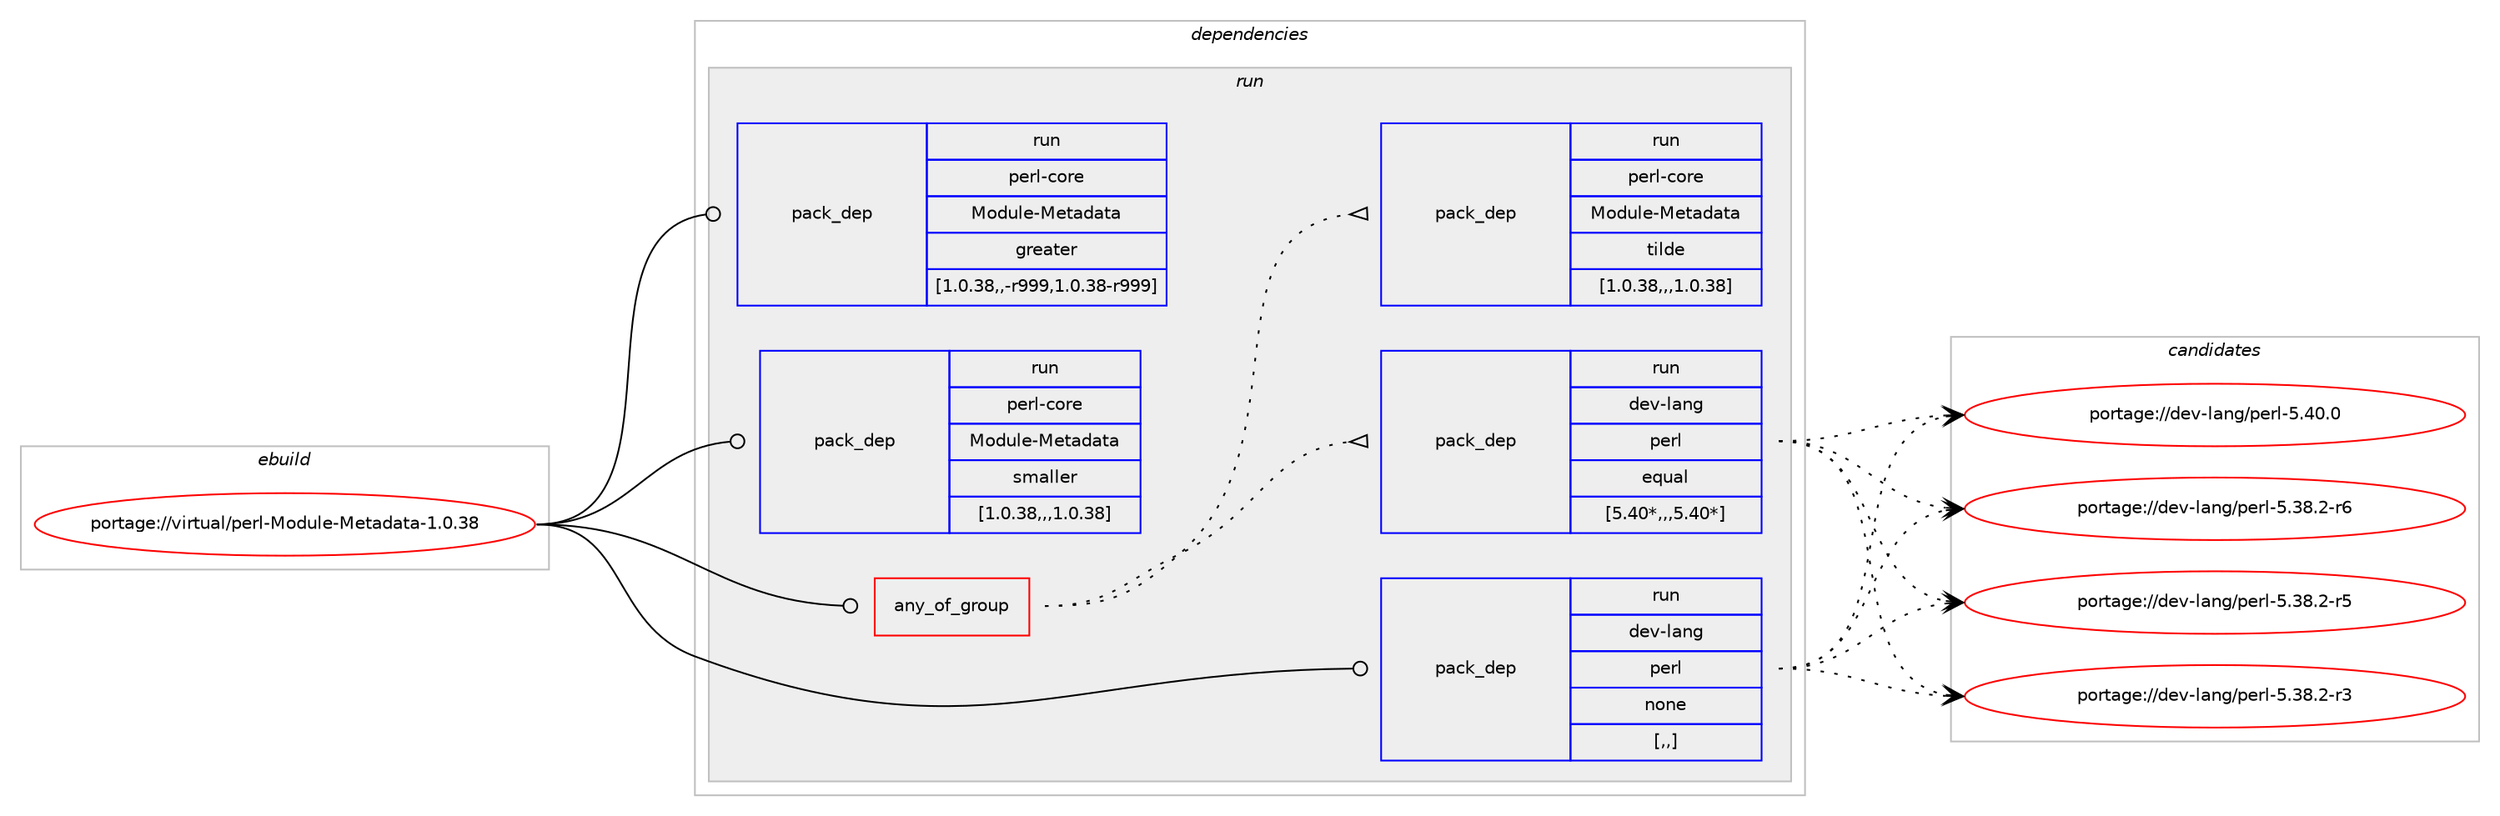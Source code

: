 digraph prolog {

# *************
# Graph options
# *************

newrank=true;
concentrate=true;
compound=true;
graph [rankdir=LR,fontname=Helvetica,fontsize=10,ranksep=1.5];#, ranksep=2.5, nodesep=0.2];
edge  [arrowhead=vee];
node  [fontname=Helvetica,fontsize=10];

# **********
# The ebuild
# **********

subgraph cluster_leftcol {
color=gray;
label=<<i>ebuild</i>>;
id [label="portage://virtual/perl-Module-Metadata-1.0.38", color=red, width=4, href="../virtual/perl-Module-Metadata-1.0.38.svg"];
}

# ****************
# The dependencies
# ****************

subgraph cluster_midcol {
color=gray;
label=<<i>dependencies</i>>;
subgraph cluster_compile {
fillcolor="#eeeeee";
style=filled;
label=<<i>compile</i>>;
}
subgraph cluster_compileandrun {
fillcolor="#eeeeee";
style=filled;
label=<<i>compile and run</i>>;
}
subgraph cluster_run {
fillcolor="#eeeeee";
style=filled;
label=<<i>run</i>>;
subgraph any2940 {
dependency445060 [label=<<TABLE BORDER="0" CELLBORDER="1" CELLSPACING="0" CELLPADDING="4"><TR><TD CELLPADDING="10">any_of_group</TD></TR></TABLE>>, shape=none, color=red];subgraph pack323200 {
dependency445061 [label=<<TABLE BORDER="0" CELLBORDER="1" CELLSPACING="0" CELLPADDING="4" WIDTH="220"><TR><TD ROWSPAN="6" CELLPADDING="30">pack_dep</TD></TR><TR><TD WIDTH="110">run</TD></TR><TR><TD>dev-lang</TD></TR><TR><TD>perl</TD></TR><TR><TD>equal</TD></TR><TR><TD>[5.40*,,,5.40*]</TD></TR></TABLE>>, shape=none, color=blue];
}
dependency445060:e -> dependency445061:w [weight=20,style="dotted",arrowhead="oinv"];
subgraph pack323201 {
dependency445062 [label=<<TABLE BORDER="0" CELLBORDER="1" CELLSPACING="0" CELLPADDING="4" WIDTH="220"><TR><TD ROWSPAN="6" CELLPADDING="30">pack_dep</TD></TR><TR><TD WIDTH="110">run</TD></TR><TR><TD>perl-core</TD></TR><TR><TD>Module-Metadata</TD></TR><TR><TD>tilde</TD></TR><TR><TD>[1.0.38,,,1.0.38]</TD></TR></TABLE>>, shape=none, color=blue];
}
dependency445060:e -> dependency445062:w [weight=20,style="dotted",arrowhead="oinv"];
}
id:e -> dependency445060:w [weight=20,style="solid",arrowhead="odot"];
subgraph pack323202 {
dependency445063 [label=<<TABLE BORDER="0" CELLBORDER="1" CELLSPACING="0" CELLPADDING="4" WIDTH="220"><TR><TD ROWSPAN="6" CELLPADDING="30">pack_dep</TD></TR><TR><TD WIDTH="110">run</TD></TR><TR><TD>dev-lang</TD></TR><TR><TD>perl</TD></TR><TR><TD>none</TD></TR><TR><TD>[,,]</TD></TR></TABLE>>, shape=none, color=blue];
}
id:e -> dependency445063:w [weight=20,style="solid",arrowhead="odot"];
subgraph pack323203 {
dependency445064 [label=<<TABLE BORDER="0" CELLBORDER="1" CELLSPACING="0" CELLPADDING="4" WIDTH="220"><TR><TD ROWSPAN="6" CELLPADDING="30">pack_dep</TD></TR><TR><TD WIDTH="110">run</TD></TR><TR><TD>perl-core</TD></TR><TR><TD>Module-Metadata</TD></TR><TR><TD>greater</TD></TR><TR><TD>[1.0.38,,-r999,1.0.38-r999]</TD></TR></TABLE>>, shape=none, color=blue];
}
id:e -> dependency445064:w [weight=20,style="solid",arrowhead="odot"];
subgraph pack323204 {
dependency445065 [label=<<TABLE BORDER="0" CELLBORDER="1" CELLSPACING="0" CELLPADDING="4" WIDTH="220"><TR><TD ROWSPAN="6" CELLPADDING="30">pack_dep</TD></TR><TR><TD WIDTH="110">run</TD></TR><TR><TD>perl-core</TD></TR><TR><TD>Module-Metadata</TD></TR><TR><TD>smaller</TD></TR><TR><TD>[1.0.38,,,1.0.38]</TD></TR></TABLE>>, shape=none, color=blue];
}
id:e -> dependency445065:w [weight=20,style="solid",arrowhead="odot"];
}
}

# **************
# The candidates
# **************

subgraph cluster_choices {
rank=same;
color=gray;
label=<<i>candidates</i>>;

subgraph choice323200 {
color=black;
nodesep=1;
choice10010111845108971101034711210111410845534652484648 [label="portage://dev-lang/perl-5.40.0", color=red, width=4,href="../dev-lang/perl-5.40.0.svg"];
choice100101118451089711010347112101114108455346515646504511454 [label="portage://dev-lang/perl-5.38.2-r6", color=red, width=4,href="../dev-lang/perl-5.38.2-r6.svg"];
choice100101118451089711010347112101114108455346515646504511453 [label="portage://dev-lang/perl-5.38.2-r5", color=red, width=4,href="../dev-lang/perl-5.38.2-r5.svg"];
choice100101118451089711010347112101114108455346515646504511451 [label="portage://dev-lang/perl-5.38.2-r3", color=red, width=4,href="../dev-lang/perl-5.38.2-r3.svg"];
dependency445061:e -> choice10010111845108971101034711210111410845534652484648:w [style=dotted,weight="100"];
dependency445061:e -> choice100101118451089711010347112101114108455346515646504511454:w [style=dotted,weight="100"];
dependency445061:e -> choice100101118451089711010347112101114108455346515646504511453:w [style=dotted,weight="100"];
dependency445061:e -> choice100101118451089711010347112101114108455346515646504511451:w [style=dotted,weight="100"];
}
subgraph choice323201 {
color=black;
nodesep=1;
}
subgraph choice323202 {
color=black;
nodesep=1;
choice10010111845108971101034711210111410845534652484648 [label="portage://dev-lang/perl-5.40.0", color=red, width=4,href="../dev-lang/perl-5.40.0.svg"];
choice100101118451089711010347112101114108455346515646504511454 [label="portage://dev-lang/perl-5.38.2-r6", color=red, width=4,href="../dev-lang/perl-5.38.2-r6.svg"];
choice100101118451089711010347112101114108455346515646504511453 [label="portage://dev-lang/perl-5.38.2-r5", color=red, width=4,href="../dev-lang/perl-5.38.2-r5.svg"];
choice100101118451089711010347112101114108455346515646504511451 [label="portage://dev-lang/perl-5.38.2-r3", color=red, width=4,href="../dev-lang/perl-5.38.2-r3.svg"];
dependency445063:e -> choice10010111845108971101034711210111410845534652484648:w [style=dotted,weight="100"];
dependency445063:e -> choice100101118451089711010347112101114108455346515646504511454:w [style=dotted,weight="100"];
dependency445063:e -> choice100101118451089711010347112101114108455346515646504511453:w [style=dotted,weight="100"];
dependency445063:e -> choice100101118451089711010347112101114108455346515646504511451:w [style=dotted,weight="100"];
}
subgraph choice323203 {
color=black;
nodesep=1;
}
subgraph choice323204 {
color=black;
nodesep=1;
}
}

}
